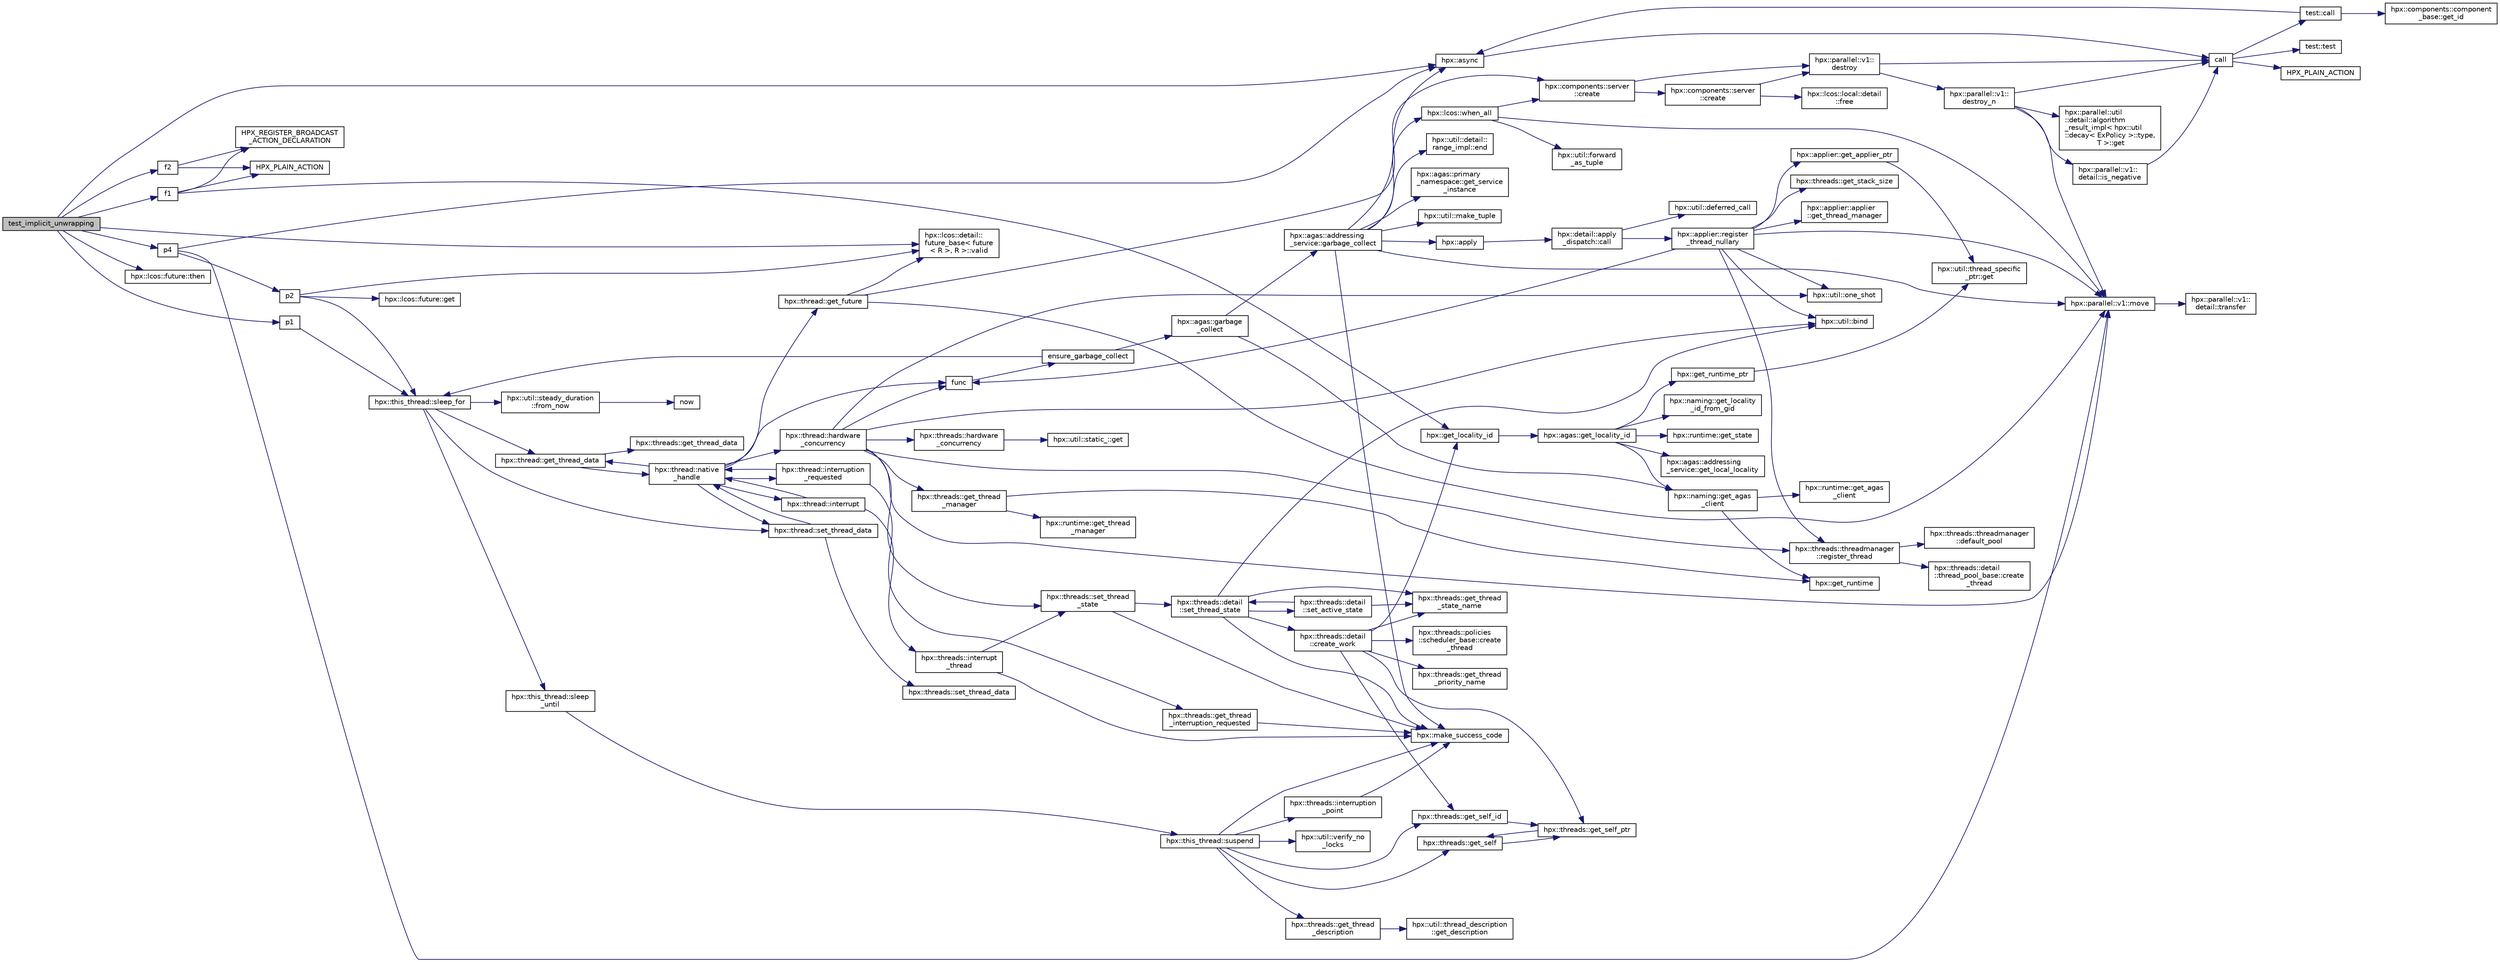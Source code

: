 digraph "test_implicit_unwrapping"
{
  edge [fontname="Helvetica",fontsize="10",labelfontname="Helvetica",labelfontsize="10"];
  node [fontname="Helvetica",fontsize="10",shape=record];
  rankdir="LR";
  Node759 [label="test_implicit_unwrapping",height=0.2,width=0.4,color="black", fillcolor="grey75", style="filled", fontcolor="black"];
  Node759 -> Node760 [color="midnightblue",fontsize="10",style="solid",fontname="Helvetica"];
  Node760 [label="f1",height=0.2,width=0.4,color="black", fillcolor="white", style="filled",URL="$d8/d8b/broadcast_8cpp.html#a1751fbd41f2529b84514a9dbd767959a"];
  Node760 -> Node761 [color="midnightblue",fontsize="10",style="solid",fontname="Helvetica"];
  Node761 [label="hpx::get_locality_id",height=0.2,width=0.4,color="black", fillcolor="white", style="filled",URL="$d8/d83/namespacehpx.html#a158d7c54a657bb364c1704033010697b",tooltip="Return the number of the locality this function is being called from. "];
  Node761 -> Node762 [color="midnightblue",fontsize="10",style="solid",fontname="Helvetica"];
  Node762 [label="hpx::agas::get_locality_id",height=0.2,width=0.4,color="black", fillcolor="white", style="filled",URL="$dc/d54/namespacehpx_1_1agas.html#a491cc2ddecdf0f1a9129900caa6a4d3e"];
  Node762 -> Node763 [color="midnightblue",fontsize="10",style="solid",fontname="Helvetica"];
  Node763 [label="hpx::get_runtime_ptr",height=0.2,width=0.4,color="black", fillcolor="white", style="filled",URL="$d8/d83/namespacehpx.html#af29daf2bb3e01b4d6495a1742b6cce64"];
  Node763 -> Node764 [color="midnightblue",fontsize="10",style="solid",fontname="Helvetica"];
  Node764 [label="hpx::util::thread_specific\l_ptr::get",height=0.2,width=0.4,color="black", fillcolor="white", style="filled",URL="$d4/d4c/structhpx_1_1util_1_1thread__specific__ptr.html#a3b27d8520710478aa41d1f74206bdba9"];
  Node762 -> Node765 [color="midnightblue",fontsize="10",style="solid",fontname="Helvetica"];
  Node765 [label="hpx::runtime::get_state",height=0.2,width=0.4,color="black", fillcolor="white", style="filled",URL="$d0/d7b/classhpx_1_1runtime.html#ab405f80e060dac95d624520f38b0524c"];
  Node762 -> Node766 [color="midnightblue",fontsize="10",style="solid",fontname="Helvetica"];
  Node766 [label="hpx::naming::get_agas\l_client",height=0.2,width=0.4,color="black", fillcolor="white", style="filled",URL="$d4/dc9/namespacehpx_1_1naming.html#a0408fffd5d34b620712a801b0ae3b032"];
  Node766 -> Node767 [color="midnightblue",fontsize="10",style="solid",fontname="Helvetica"];
  Node767 [label="hpx::get_runtime",height=0.2,width=0.4,color="black", fillcolor="white", style="filled",URL="$d8/d83/namespacehpx.html#aef902cc6c7dd3b9fbadf34d1e850a070"];
  Node766 -> Node768 [color="midnightblue",fontsize="10",style="solid",fontname="Helvetica"];
  Node768 [label="hpx::runtime::get_agas\l_client",height=0.2,width=0.4,color="black", fillcolor="white", style="filled",URL="$d0/d7b/classhpx_1_1runtime.html#aeb5dddd30d6b9861669af8ad44d1a96a"];
  Node762 -> Node769 [color="midnightblue",fontsize="10",style="solid",fontname="Helvetica"];
  Node769 [label="hpx::agas::addressing\l_service::get_local_locality",height=0.2,width=0.4,color="black", fillcolor="white", style="filled",URL="$db/d58/structhpx_1_1agas_1_1addressing__service.html#ab52c19a37c2a7a006c6c15f90ad0539c"];
  Node762 -> Node770 [color="midnightblue",fontsize="10",style="solid",fontname="Helvetica"];
  Node770 [label="hpx::naming::get_locality\l_id_from_gid",height=0.2,width=0.4,color="black", fillcolor="white", style="filled",URL="$d4/dc9/namespacehpx_1_1naming.html#a7fd43037784560bd04fda9b49e33529f"];
  Node760 -> Node771 [color="midnightblue",fontsize="10",style="solid",fontname="Helvetica"];
  Node771 [label="HPX_PLAIN_ACTION",height=0.2,width=0.4,color="black", fillcolor="white", style="filled",URL="$d8/d8b/broadcast_8cpp.html#a19685a0394ce6a99351f7a679f6eeefc"];
  Node760 -> Node772 [color="midnightblue",fontsize="10",style="solid",fontname="Helvetica"];
  Node772 [label="HPX_REGISTER_BROADCAST\l_ACTION_DECLARATION",height=0.2,width=0.4,color="black", fillcolor="white", style="filled",URL="$d7/d38/addressing__service_8cpp.html#a573d764d9cb34eec46a4bdffcf07875f"];
  Node759 -> Node773 [color="midnightblue",fontsize="10",style="solid",fontname="Helvetica"];
  Node773 [label="hpx::async",height=0.2,width=0.4,color="black", fillcolor="white", style="filled",URL="$d8/d83/namespacehpx.html#acb7d8e37b73b823956ce144f9a57eaa4"];
  Node773 -> Node774 [color="midnightblue",fontsize="10",style="solid",fontname="Helvetica"];
  Node774 [label="call",height=0.2,width=0.4,color="black", fillcolor="white", style="filled",URL="$d2/d67/promise__1620_8cpp.html#a58357f0b82bc761e1d0b9091ed563a70"];
  Node774 -> Node775 [color="midnightblue",fontsize="10",style="solid",fontname="Helvetica"];
  Node775 [label="test::test",height=0.2,width=0.4,color="black", fillcolor="white", style="filled",URL="$d8/d89/structtest.html#ab42d5ece712d716b04cb3f686f297a26"];
  Node774 -> Node776 [color="midnightblue",fontsize="10",style="solid",fontname="Helvetica"];
  Node776 [label="HPX_PLAIN_ACTION",height=0.2,width=0.4,color="black", fillcolor="white", style="filled",URL="$d2/d67/promise__1620_8cpp.html#ab96aab827a4b1fcaf66cfe0ba83fef23"];
  Node774 -> Node777 [color="midnightblue",fontsize="10",style="solid",fontname="Helvetica"];
  Node777 [label="test::call",height=0.2,width=0.4,color="black", fillcolor="white", style="filled",URL="$d8/d89/structtest.html#aeb29e7ed6518b9426ccf1344c52620ae"];
  Node777 -> Node773 [color="midnightblue",fontsize="10",style="solid",fontname="Helvetica"];
  Node777 -> Node778 [color="midnightblue",fontsize="10",style="solid",fontname="Helvetica"];
  Node778 [label="hpx::components::component\l_base::get_id",height=0.2,width=0.4,color="black", fillcolor="white", style="filled",URL="$d2/de6/classhpx_1_1components_1_1component__base.html#a4c8fd93514039bdf01c48d66d82b19cd"];
  Node759 -> Node779 [color="midnightblue",fontsize="10",style="solid",fontname="Helvetica"];
  Node779 [label="p1",height=0.2,width=0.4,color="black", fillcolor="white", style="filled",URL="$de/dc5/future__then__executor__v1_8cpp.html#a8978a24b044bacf963e33824a4c1ac98"];
  Node779 -> Node780 [color="midnightblue",fontsize="10",style="solid",fontname="Helvetica"];
  Node780 [label="hpx::this_thread::sleep_for",height=0.2,width=0.4,color="black", fillcolor="white", style="filled",URL="$d9/d52/namespacehpx_1_1this__thread.html#afc042a5a5fa52eef2d1d177a343435cf"];
  Node780 -> Node781 [color="midnightblue",fontsize="10",style="solid",fontname="Helvetica"];
  Node781 [label="hpx::this_thread::sleep\l_until",height=0.2,width=0.4,color="black", fillcolor="white", style="filled",URL="$d9/d52/namespacehpx_1_1this__thread.html#ae12a853980115b23ff0ab8ca06622658"];
  Node781 -> Node782 [color="midnightblue",fontsize="10",style="solid",fontname="Helvetica"];
  Node782 [label="hpx::this_thread::suspend",height=0.2,width=0.4,color="black", fillcolor="white", style="filled",URL="$d9/d52/namespacehpx_1_1this__thread.html#aca220026fb3014c0881d129fe31c0073"];
  Node782 -> Node783 [color="midnightblue",fontsize="10",style="solid",fontname="Helvetica"];
  Node783 [label="hpx::threads::get_self",height=0.2,width=0.4,color="black", fillcolor="white", style="filled",URL="$d7/d28/namespacehpx_1_1threads.html#a07daf4d6d29233f20d66d41ab7b5b8e8"];
  Node783 -> Node784 [color="midnightblue",fontsize="10",style="solid",fontname="Helvetica"];
  Node784 [label="hpx::threads::get_self_ptr",height=0.2,width=0.4,color="black", fillcolor="white", style="filled",URL="$d7/d28/namespacehpx_1_1threads.html#a22877ae347ad884cde3a51397dad6c53"];
  Node784 -> Node783 [color="midnightblue",fontsize="10",style="solid",fontname="Helvetica"];
  Node782 -> Node785 [color="midnightblue",fontsize="10",style="solid",fontname="Helvetica"];
  Node785 [label="hpx::threads::get_self_id",height=0.2,width=0.4,color="black", fillcolor="white", style="filled",URL="$d7/d28/namespacehpx_1_1threads.html#afafe0f900b9fac3d4ed3c747625c1cfe"];
  Node785 -> Node784 [color="midnightblue",fontsize="10",style="solid",fontname="Helvetica"];
  Node782 -> Node786 [color="midnightblue",fontsize="10",style="solid",fontname="Helvetica"];
  Node786 [label="hpx::threads::interruption\l_point",height=0.2,width=0.4,color="black", fillcolor="white", style="filled",URL="$d7/d28/namespacehpx_1_1threads.html#ada6ec56a12b050707311d8c628089059"];
  Node786 -> Node787 [color="midnightblue",fontsize="10",style="solid",fontname="Helvetica"];
  Node787 [label="hpx::make_success_code",height=0.2,width=0.4,color="black", fillcolor="white", style="filled",URL="$d8/d83/namespacehpx.html#a0e8512a8f49e2a6c8185061181419d8f",tooltip="Returns error_code(hpx::success, \"success\", mode). "];
  Node782 -> Node788 [color="midnightblue",fontsize="10",style="solid",fontname="Helvetica"];
  Node788 [label="hpx::util::verify_no\l_locks",height=0.2,width=0.4,color="black", fillcolor="white", style="filled",URL="$df/dad/namespacehpx_1_1util.html#ae0e1837ee6f09b79b26c2e788d2e9fc9"];
  Node782 -> Node789 [color="midnightblue",fontsize="10",style="solid",fontname="Helvetica"];
  Node789 [label="hpx::threads::get_thread\l_description",height=0.2,width=0.4,color="black", fillcolor="white", style="filled",URL="$d7/d28/namespacehpx_1_1threads.html#a42fc18a7a680f4e8bc633a4b4c956701"];
  Node789 -> Node790 [color="midnightblue",fontsize="10",style="solid",fontname="Helvetica"];
  Node790 [label="hpx::util::thread_description\l::get_description",height=0.2,width=0.4,color="black", fillcolor="white", style="filled",URL="$df/d9e/structhpx_1_1util_1_1thread__description.html#a8c834e14eca6eb228188022577f9f952"];
  Node782 -> Node787 [color="midnightblue",fontsize="10",style="solid",fontname="Helvetica"];
  Node780 -> Node791 [color="midnightblue",fontsize="10",style="solid",fontname="Helvetica"];
  Node791 [label="hpx::util::steady_duration\l::from_now",height=0.2,width=0.4,color="black", fillcolor="white", style="filled",URL="$d9/d4f/classhpx_1_1util_1_1steady__duration.html#a0132206d767cd0f7395507b40111a153"];
  Node791 -> Node792 [color="midnightblue",fontsize="10",style="solid",fontname="Helvetica"];
  Node792 [label="now",height=0.2,width=0.4,color="black", fillcolor="white", style="filled",URL="$de/db3/1d__stencil__1__omp_8cpp.html#a89e9667753dccfac455bd37a7a3a7b16"];
  Node780 -> Node793 [color="midnightblue",fontsize="10",style="solid",fontname="Helvetica"];
  Node793 [label="hpx::thread::get_thread_data",height=0.2,width=0.4,color="black", fillcolor="white", style="filled",URL="$de/d9b/classhpx_1_1thread.html#a4535ef82cec3b953d2c941d20e3e3904"];
  Node793 -> Node794 [color="midnightblue",fontsize="10",style="solid",fontname="Helvetica"];
  Node794 [label="hpx::threads::get_thread_data",height=0.2,width=0.4,color="black", fillcolor="white", style="filled",URL="$d7/d28/namespacehpx_1_1threads.html#a8737931ff6303807225f735b2b384ae4"];
  Node793 -> Node795 [color="midnightblue",fontsize="10",style="solid",fontname="Helvetica"];
  Node795 [label="hpx::thread::native\l_handle",height=0.2,width=0.4,color="black", fillcolor="white", style="filled",URL="$de/d9b/classhpx_1_1thread.html#acf48190d264ab64c1c4ec99d0b421b5a"];
  Node795 -> Node796 [color="midnightblue",fontsize="10",style="solid",fontname="Helvetica"];
  Node796 [label="hpx::thread::hardware\l_concurrency",height=0.2,width=0.4,color="black", fillcolor="white", style="filled",URL="$de/d9b/classhpx_1_1thread.html#a8e4fff210e02485ba493bc3a2a956c03"];
  Node796 -> Node797 [color="midnightblue",fontsize="10",style="solid",fontname="Helvetica"];
  Node797 [label="hpx::threads::hardware\l_concurrency",height=0.2,width=0.4,color="black", fillcolor="white", style="filled",URL="$d7/d28/namespacehpx_1_1threads.html#aa8752a235478d2ad7b5ac467b63ab527"];
  Node797 -> Node798 [color="midnightblue",fontsize="10",style="solid",fontname="Helvetica"];
  Node798 [label="hpx::util::static_::get",height=0.2,width=0.4,color="black", fillcolor="white", style="filled",URL="$d3/dbb/structhpx_1_1util_1_1static__.html#a2967c633948a3bf17a3b5405ef5a8318"];
  Node796 -> Node799 [color="midnightblue",fontsize="10",style="solid",fontname="Helvetica"];
  Node799 [label="func",height=0.2,width=0.4,color="black", fillcolor="white", style="filled",URL="$d8/dfd/id__type__ref__counting__1032_8cpp.html#ab811b86ea5107ffb3351fcaa29d2c652"];
  Node799 -> Node800 [color="midnightblue",fontsize="10",style="solid",fontname="Helvetica"];
  Node800 [label="ensure_garbage_collect",height=0.2,width=0.4,color="black", fillcolor="white", style="filled",URL="$d8/dfd/id__type__ref__counting__1032_8cpp.html#a5264b94bf7c262ac0e521fb290d476d5"];
  Node800 -> Node780 [color="midnightblue",fontsize="10",style="solid",fontname="Helvetica"];
  Node800 -> Node801 [color="midnightblue",fontsize="10",style="solid",fontname="Helvetica"];
  Node801 [label="hpx::agas::garbage\l_collect",height=0.2,width=0.4,color="black", fillcolor="white", style="filled",URL="$dc/d54/namespacehpx_1_1agas.html#a951337adc4f9bd6df00a50737468e911"];
  Node801 -> Node766 [color="midnightblue",fontsize="10",style="solid",fontname="Helvetica"];
  Node801 -> Node802 [color="midnightblue",fontsize="10",style="solid",fontname="Helvetica"];
  Node802 [label="hpx::agas::addressing\l_service::garbage_collect",height=0.2,width=0.4,color="black", fillcolor="white", style="filled",URL="$db/d58/structhpx_1_1agas_1_1addressing__service.html#a87dcae0eacf6e62d5103ebf516d86f63"];
  Node802 -> Node787 [color="midnightblue",fontsize="10",style="solid",fontname="Helvetica"];
  Node802 -> Node803 [color="midnightblue",fontsize="10",style="solid",fontname="Helvetica"];
  Node803 [label="hpx::agas::primary\l_namespace::get_service\l_instance",height=0.2,width=0.4,color="black", fillcolor="white", style="filled",URL="$d1/d43/structhpx_1_1agas_1_1primary__namespace.html#a7630ff0f30ff8c23b13b4672c5350e2e"];
  Node802 -> Node804 [color="midnightblue",fontsize="10",style="solid",fontname="Helvetica"];
  Node804 [label="hpx::util::make_tuple",height=0.2,width=0.4,color="black", fillcolor="white", style="filled",URL="$df/dad/namespacehpx_1_1util.html#a06fa74211a987d208e013f400a9f5328"];
  Node802 -> Node805 [color="midnightblue",fontsize="10",style="solid",fontname="Helvetica"];
  Node805 [label="hpx::util::detail::\lrange_impl::end",height=0.2,width=0.4,color="black", fillcolor="white", style="filled",URL="$d4/d4a/namespacehpx_1_1util_1_1detail_1_1range__impl.html#afb2ea48b0902f52ee4d8b764807b4316"];
  Node802 -> Node806 [color="midnightblue",fontsize="10",style="solid",fontname="Helvetica"];
  Node806 [label="hpx::apply",height=0.2,width=0.4,color="black", fillcolor="white", style="filled",URL="$d8/d83/namespacehpx.html#aa87762f0db0731d385f3fdfdb25d59fc"];
  Node806 -> Node807 [color="midnightblue",fontsize="10",style="solid",fontname="Helvetica"];
  Node807 [label="hpx::detail::apply\l_dispatch::call",height=0.2,width=0.4,color="black", fillcolor="white", style="filled",URL="$db/de8/structhpx_1_1detail_1_1apply__dispatch.html#a0755fab16d281e74bcff0f8045be9459"];
  Node807 -> Node808 [color="midnightblue",fontsize="10",style="solid",fontname="Helvetica"];
  Node808 [label="hpx::applier::register\l_thread_nullary",height=0.2,width=0.4,color="black", fillcolor="white", style="filled",URL="$d8/dcb/namespacehpx_1_1applier.html#a401cd1145927e58d74d1eb52aaccd936"];
  Node808 -> Node809 [color="midnightblue",fontsize="10",style="solid",fontname="Helvetica"];
  Node809 [label="hpx::applier::get_applier_ptr",height=0.2,width=0.4,color="black", fillcolor="white", style="filled",URL="$d8/dcb/namespacehpx_1_1applier.html#a617483cf2b77ad3a0aa428ade7b35299"];
  Node809 -> Node764 [color="midnightblue",fontsize="10",style="solid",fontname="Helvetica"];
  Node808 -> Node799 [color="midnightblue",fontsize="10",style="solid",fontname="Helvetica"];
  Node808 -> Node810 [color="midnightblue",fontsize="10",style="solid",fontname="Helvetica"];
  Node810 [label="hpx::util::bind",height=0.2,width=0.4,color="black", fillcolor="white", style="filled",URL="$df/dad/namespacehpx_1_1util.html#ad844caedf82a0173d6909d910c3e48c6"];
  Node808 -> Node811 [color="midnightblue",fontsize="10",style="solid",fontname="Helvetica"];
  Node811 [label="hpx::util::one_shot",height=0.2,width=0.4,color="black", fillcolor="white", style="filled",URL="$df/dad/namespacehpx_1_1util.html#a273e61be42a72415291e0ec0a4f28c7a"];
  Node808 -> Node812 [color="midnightblue",fontsize="10",style="solid",fontname="Helvetica"];
  Node812 [label="hpx::parallel::v1::move",height=0.2,width=0.4,color="black", fillcolor="white", style="filled",URL="$db/db9/namespacehpx_1_1parallel_1_1v1.html#aa7c4ede081ce786c9d1eb1adff495cfc"];
  Node812 -> Node813 [color="midnightblue",fontsize="10",style="solid",fontname="Helvetica"];
  Node813 [label="hpx::parallel::v1::\ldetail::transfer",height=0.2,width=0.4,color="black", fillcolor="white", style="filled",URL="$d2/ddd/namespacehpx_1_1parallel_1_1v1_1_1detail.html#ab1b56a05e1885ca7cc7ffa1804dd2f3c"];
  Node808 -> Node814 [color="midnightblue",fontsize="10",style="solid",fontname="Helvetica"];
  Node814 [label="hpx::threads::get_stack_size",height=0.2,width=0.4,color="black", fillcolor="white", style="filled",URL="$d7/d28/namespacehpx_1_1threads.html#af597241b3c2785150be206737ca04aa6",tooltip="The get_stack_size function is part of the thread related API. It. "];
  Node808 -> Node815 [color="midnightblue",fontsize="10",style="solid",fontname="Helvetica"];
  Node815 [label="hpx::applier::applier\l::get_thread_manager",height=0.2,width=0.4,color="black", fillcolor="white", style="filled",URL="$da/dcb/classhpx_1_1applier_1_1applier.html#acc36d583973701e573be39da97bba866",tooltip="Access the thread-manager instance associated with this applier. "];
  Node808 -> Node816 [color="midnightblue",fontsize="10",style="solid",fontname="Helvetica"];
  Node816 [label="hpx::threads::threadmanager\l::register_thread",height=0.2,width=0.4,color="black", fillcolor="white", style="filled",URL="$d5/daa/classhpx_1_1threads_1_1threadmanager.html#a7f79c7578e08a60ca45eb276ce8133d8"];
  Node816 -> Node817 [color="midnightblue",fontsize="10",style="solid",fontname="Helvetica"];
  Node817 [label="hpx::threads::threadmanager\l::default_pool",height=0.2,width=0.4,color="black", fillcolor="white", style="filled",URL="$d5/daa/classhpx_1_1threads_1_1threadmanager.html#a851f067d03b5dd1c5e6a9a6a841e05df"];
  Node816 -> Node818 [color="midnightblue",fontsize="10",style="solid",fontname="Helvetica"];
  Node818 [label="hpx::threads::detail\l::thread_pool_base::create\l_thread",height=0.2,width=0.4,color="black", fillcolor="white", style="filled",URL="$de/dae/classhpx_1_1threads_1_1detail_1_1thread__pool__base.html#ad35d3779eef6f4528e62a26d71b34b34"];
  Node807 -> Node819 [color="midnightblue",fontsize="10",style="solid",fontname="Helvetica"];
  Node819 [label="hpx::util::deferred_call",height=0.2,width=0.4,color="black", fillcolor="white", style="filled",URL="$df/dad/namespacehpx_1_1util.html#acdded623c658a7a3436f7e76bc9d881c"];
  Node802 -> Node812 [color="midnightblue",fontsize="10",style="solid",fontname="Helvetica"];
  Node802 -> Node773 [color="midnightblue",fontsize="10",style="solid",fontname="Helvetica"];
  Node802 -> Node820 [color="midnightblue",fontsize="10",style="solid",fontname="Helvetica"];
  Node820 [label="hpx::lcos::when_all",height=0.2,width=0.4,color="black", fillcolor="white", style="filled",URL="$d2/dc9/namespacehpx_1_1lcos.html#a1a6fb024d8690923fb185d5aee204d54"];
  Node820 -> Node821 [color="midnightblue",fontsize="10",style="solid",fontname="Helvetica"];
  Node821 [label="hpx::util::forward\l_as_tuple",height=0.2,width=0.4,color="black", fillcolor="white", style="filled",URL="$df/dad/namespacehpx_1_1util.html#ab7c31e3f24c3302a4f67b6735a6fa597"];
  Node820 -> Node812 [color="midnightblue",fontsize="10",style="solid",fontname="Helvetica"];
  Node820 -> Node822 [color="midnightblue",fontsize="10",style="solid",fontname="Helvetica"];
  Node822 [label="hpx::components::server\l::create",height=0.2,width=0.4,color="black", fillcolor="white", style="filled",URL="$d2/da2/namespacehpx_1_1components_1_1server.html#ac776c89f3d68ceb910e8cee9fa937ab4",tooltip="Create arrays of components using their default constructor. "];
  Node822 -> Node823 [color="midnightblue",fontsize="10",style="solid",fontname="Helvetica"];
  Node823 [label="hpx::components::server\l::create",height=0.2,width=0.4,color="black", fillcolor="white", style="filled",URL="$d2/da2/namespacehpx_1_1components_1_1server.html#a77d26de181c97b444565e230577981bd"];
  Node823 -> Node824 [color="midnightblue",fontsize="10",style="solid",fontname="Helvetica"];
  Node824 [label="hpx::lcos::local::detail\l::free",height=0.2,width=0.4,color="black", fillcolor="white", style="filled",URL="$d4/dcb/namespacehpx_1_1lcos_1_1local_1_1detail.html#a55a940f019734e9bb045dc123cd80e48"];
  Node823 -> Node825 [color="midnightblue",fontsize="10",style="solid",fontname="Helvetica"];
  Node825 [label="hpx::parallel::v1::\ldestroy",height=0.2,width=0.4,color="black", fillcolor="white", style="filled",URL="$db/db9/namespacehpx_1_1parallel_1_1v1.html#acf303558375048e8a7cc9a2c2e09477f"];
  Node825 -> Node774 [color="midnightblue",fontsize="10",style="solid",fontname="Helvetica"];
  Node825 -> Node826 [color="midnightblue",fontsize="10",style="solid",fontname="Helvetica"];
  Node826 [label="hpx::parallel::v1::\ldestroy_n",height=0.2,width=0.4,color="black", fillcolor="white", style="filled",URL="$db/db9/namespacehpx_1_1parallel_1_1v1.html#a71d0691132a300690163f5636bcd5bd3"];
  Node826 -> Node827 [color="midnightblue",fontsize="10",style="solid",fontname="Helvetica"];
  Node827 [label="hpx::parallel::v1::\ldetail::is_negative",height=0.2,width=0.4,color="black", fillcolor="white", style="filled",URL="$d2/ddd/namespacehpx_1_1parallel_1_1v1_1_1detail.html#adf2e40fc4b20ad0fd442ee3118a4d527"];
  Node827 -> Node774 [color="midnightblue",fontsize="10",style="solid",fontname="Helvetica"];
  Node826 -> Node828 [color="midnightblue",fontsize="10",style="solid",fontname="Helvetica"];
  Node828 [label="hpx::parallel::util\l::detail::algorithm\l_result_impl\< hpx::util\l::decay\< ExPolicy \>::type,\l T \>::get",height=0.2,width=0.4,color="black", fillcolor="white", style="filled",URL="$d2/d42/structhpx_1_1parallel_1_1util_1_1detail_1_1algorithm__result__impl.html#ab5b051e8ec74eff5e0e62fd63f5d377e"];
  Node826 -> Node812 [color="midnightblue",fontsize="10",style="solid",fontname="Helvetica"];
  Node826 -> Node774 [color="midnightblue",fontsize="10",style="solid",fontname="Helvetica"];
  Node822 -> Node825 [color="midnightblue",fontsize="10",style="solid",fontname="Helvetica"];
  Node796 -> Node810 [color="midnightblue",fontsize="10",style="solid",fontname="Helvetica"];
  Node796 -> Node811 [color="midnightblue",fontsize="10",style="solid",fontname="Helvetica"];
  Node796 -> Node812 [color="midnightblue",fontsize="10",style="solid",fontname="Helvetica"];
  Node796 -> Node829 [color="midnightblue",fontsize="10",style="solid",fontname="Helvetica"];
  Node829 [label="hpx::threads::get_thread\l_manager",height=0.2,width=0.4,color="black", fillcolor="white", style="filled",URL="$d7/d28/namespacehpx_1_1threads.html#a076973c3a53beadde7d967e22c4f6cce"];
  Node829 -> Node767 [color="midnightblue",fontsize="10",style="solid",fontname="Helvetica"];
  Node829 -> Node830 [color="midnightblue",fontsize="10",style="solid",fontname="Helvetica"];
  Node830 [label="hpx::runtime::get_thread\l_manager",height=0.2,width=0.4,color="black", fillcolor="white", style="filled",URL="$d0/d7b/classhpx_1_1runtime.html#a865b12d57fcd44a8d3dda3e35414f563"];
  Node796 -> Node816 [color="midnightblue",fontsize="10",style="solid",fontname="Helvetica"];
  Node796 -> Node831 [color="midnightblue",fontsize="10",style="solid",fontname="Helvetica"];
  Node831 [label="hpx::threads::set_thread\l_state",height=0.2,width=0.4,color="black", fillcolor="white", style="filled",URL="$d7/d28/namespacehpx_1_1threads.html#ac0690ad16ad778bcc79dcd727cc33025",tooltip="Set the thread state of the thread referenced by the thread_id id. "];
  Node831 -> Node787 [color="midnightblue",fontsize="10",style="solid",fontname="Helvetica"];
  Node831 -> Node832 [color="midnightblue",fontsize="10",style="solid",fontname="Helvetica"];
  Node832 [label="hpx::threads::detail\l::set_thread_state",height=0.2,width=0.4,color="black", fillcolor="white", style="filled",URL="$d2/dd1/namespacehpx_1_1threads_1_1detail.html#af85ddc854c4a149bf1738eb1b111b9ab"];
  Node832 -> Node833 [color="midnightblue",fontsize="10",style="solid",fontname="Helvetica"];
  Node833 [label="hpx::threads::get_thread\l_state_name",height=0.2,width=0.4,color="black", fillcolor="white", style="filled",URL="$d7/d28/namespacehpx_1_1threads.html#a26f91ea8d2195f165c033241c5cd11db"];
  Node832 -> Node787 [color="midnightblue",fontsize="10",style="solid",fontname="Helvetica"];
  Node832 -> Node810 [color="midnightblue",fontsize="10",style="solid",fontname="Helvetica"];
  Node832 -> Node834 [color="midnightblue",fontsize="10",style="solid",fontname="Helvetica"];
  Node834 [label="hpx::threads::detail\l::set_active_state",height=0.2,width=0.4,color="black", fillcolor="white", style="filled",URL="$d2/dd1/namespacehpx_1_1threads_1_1detail.html#a45884a5bf04ad66a4f259231a3947e76"];
  Node834 -> Node833 [color="midnightblue",fontsize="10",style="solid",fontname="Helvetica"];
  Node834 -> Node832 [color="midnightblue",fontsize="10",style="solid",fontname="Helvetica"];
  Node832 -> Node835 [color="midnightblue",fontsize="10",style="solid",fontname="Helvetica"];
  Node835 [label="hpx::threads::detail\l::create_work",height=0.2,width=0.4,color="black", fillcolor="white", style="filled",URL="$d2/dd1/namespacehpx_1_1threads_1_1detail.html#ae22384a3c1b1a1940032fad068fb54b1"];
  Node835 -> Node833 [color="midnightblue",fontsize="10",style="solid",fontname="Helvetica"];
  Node835 -> Node836 [color="midnightblue",fontsize="10",style="solid",fontname="Helvetica"];
  Node836 [label="hpx::threads::get_thread\l_priority_name",height=0.2,width=0.4,color="black", fillcolor="white", style="filled",URL="$d7/d28/namespacehpx_1_1threads.html#a9c6b2fec0c1cf5b06ff83ce756ca6d42"];
  Node835 -> Node784 [color="midnightblue",fontsize="10",style="solid",fontname="Helvetica"];
  Node835 -> Node785 [color="midnightblue",fontsize="10",style="solid",fontname="Helvetica"];
  Node835 -> Node761 [color="midnightblue",fontsize="10",style="solid",fontname="Helvetica"];
  Node835 -> Node837 [color="midnightblue",fontsize="10",style="solid",fontname="Helvetica"];
  Node837 [label="hpx::threads::policies\l::scheduler_base::create\l_thread",height=0.2,width=0.4,color="black", fillcolor="white", style="filled",URL="$dd/d7e/structhpx_1_1threads_1_1policies_1_1scheduler__base.html#ad3b05cd7f363cc8e8410ce368c3794e0"];
  Node795 -> Node838 [color="midnightblue",fontsize="10",style="solid",fontname="Helvetica"];
  Node838 [label="hpx::thread::interrupt",height=0.2,width=0.4,color="black", fillcolor="white", style="filled",URL="$de/d9b/classhpx_1_1thread.html#ac34d0d033aa743c476a79dbc2e1a8a39"];
  Node838 -> Node839 [color="midnightblue",fontsize="10",style="solid",fontname="Helvetica"];
  Node839 [label="hpx::threads::interrupt\l_thread",height=0.2,width=0.4,color="black", fillcolor="white", style="filled",URL="$d7/d28/namespacehpx_1_1threads.html#a6bdda1a2aab61b9b13d274b5155d7e73"];
  Node839 -> Node787 [color="midnightblue",fontsize="10",style="solid",fontname="Helvetica"];
  Node839 -> Node831 [color="midnightblue",fontsize="10",style="solid",fontname="Helvetica"];
  Node838 -> Node795 [color="midnightblue",fontsize="10",style="solid",fontname="Helvetica"];
  Node795 -> Node840 [color="midnightblue",fontsize="10",style="solid",fontname="Helvetica"];
  Node840 [label="hpx::thread::interruption\l_requested",height=0.2,width=0.4,color="black", fillcolor="white", style="filled",URL="$de/d9b/classhpx_1_1thread.html#a33276bb4c20bbb0b1978944e18ef71b8"];
  Node840 -> Node841 [color="midnightblue",fontsize="10",style="solid",fontname="Helvetica"];
  Node841 [label="hpx::threads::get_thread\l_interruption_requested",height=0.2,width=0.4,color="black", fillcolor="white", style="filled",URL="$d7/d28/namespacehpx_1_1threads.html#ae64a7fdb8b5c8bac7be0c8282672a03b"];
  Node841 -> Node787 [color="midnightblue",fontsize="10",style="solid",fontname="Helvetica"];
  Node840 -> Node795 [color="midnightblue",fontsize="10",style="solid",fontname="Helvetica"];
  Node795 -> Node842 [color="midnightblue",fontsize="10",style="solid",fontname="Helvetica"];
  Node842 [label="hpx::thread::get_future",height=0.2,width=0.4,color="black", fillcolor="white", style="filled",URL="$de/d9b/classhpx_1_1thread.html#a87fdb0d8da826366fc190ed224900a64"];
  Node842 -> Node843 [color="midnightblue",fontsize="10",style="solid",fontname="Helvetica"];
  Node843 [label="hpx::lcos::detail::\lfuture_base\< future\l\< R \>, R \>::valid",height=0.2,width=0.4,color="black", fillcolor="white", style="filled",URL="$d5/dd7/classhpx_1_1lcos_1_1detail_1_1future__base.html#aaf7beb7374815614363033bd96573e75"];
  Node842 -> Node822 [color="midnightblue",fontsize="10",style="solid",fontname="Helvetica"];
  Node842 -> Node812 [color="midnightblue",fontsize="10",style="solid",fontname="Helvetica"];
  Node795 -> Node793 [color="midnightblue",fontsize="10",style="solid",fontname="Helvetica"];
  Node795 -> Node844 [color="midnightblue",fontsize="10",style="solid",fontname="Helvetica"];
  Node844 [label="hpx::thread::set_thread_data",height=0.2,width=0.4,color="black", fillcolor="white", style="filled",URL="$de/d9b/classhpx_1_1thread.html#a7317a3cf5251f3b33c990449570d4cea"];
  Node844 -> Node845 [color="midnightblue",fontsize="10",style="solid",fontname="Helvetica"];
  Node845 [label="hpx::threads::set_thread_data",height=0.2,width=0.4,color="black", fillcolor="white", style="filled",URL="$d7/d28/namespacehpx_1_1threads.html#a00a625acc149fce3ae38e4340454acf7"];
  Node844 -> Node795 [color="midnightblue",fontsize="10",style="solid",fontname="Helvetica"];
  Node795 -> Node799 [color="midnightblue",fontsize="10",style="solid",fontname="Helvetica"];
  Node780 -> Node844 [color="midnightblue",fontsize="10",style="solid",fontname="Helvetica"];
  Node759 -> Node843 [color="midnightblue",fontsize="10",style="solid",fontname="Helvetica"];
  Node759 -> Node846 [color="midnightblue",fontsize="10",style="solid",fontname="Helvetica"];
  Node846 [label="f2",height=0.2,width=0.4,color="black", fillcolor="white", style="filled",URL="$d8/d8b/broadcast_8cpp.html#a90b718127ae383af9c1b52fb8d5e1166"];
  Node846 -> Node771 [color="midnightblue",fontsize="10",style="solid",fontname="Helvetica"];
  Node846 -> Node772 [color="midnightblue",fontsize="10",style="solid",fontname="Helvetica"];
  Node759 -> Node847 [color="midnightblue",fontsize="10",style="solid",fontname="Helvetica"];
  Node847 [label="hpx::lcos::future::then",height=0.2,width=0.4,color="black", fillcolor="white", style="filled",URL="$d0/d33/classhpx_1_1lcos_1_1future.html#a17045dee172c36e208b2cbd400fa8797"];
  Node759 -> Node848 [color="midnightblue",fontsize="10",style="solid",fontname="Helvetica"];
  Node848 [label="p4",height=0.2,width=0.4,color="black", fillcolor="white", style="filled",URL="$de/dc5/future__then__executor__v1_8cpp.html#adc62bfbb8563ab54a56f89b6c560ba5a"];
  Node848 -> Node773 [color="midnightblue",fontsize="10",style="solid",fontname="Helvetica"];
  Node848 -> Node849 [color="midnightblue",fontsize="10",style="solid",fontname="Helvetica"];
  Node849 [label="p2",height=0.2,width=0.4,color="black", fillcolor="white", style="filled",URL="$de/dc5/future__then__executor__v1_8cpp.html#a02d6456f002a3654dd89961b28c0f337"];
  Node849 -> Node843 [color="midnightblue",fontsize="10",style="solid",fontname="Helvetica"];
  Node849 -> Node850 [color="midnightblue",fontsize="10",style="solid",fontname="Helvetica"];
  Node850 [label="hpx::lcos::future::get",height=0.2,width=0.4,color="black", fillcolor="white", style="filled",URL="$d0/d33/classhpx_1_1lcos_1_1future.html#a8c28269486d5620ac48af349f17bb41c"];
  Node849 -> Node780 [color="midnightblue",fontsize="10",style="solid",fontname="Helvetica"];
  Node848 -> Node812 [color="midnightblue",fontsize="10",style="solid",fontname="Helvetica"];
}
